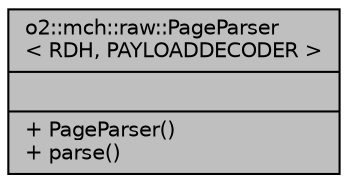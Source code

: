 digraph "o2::mch::raw::PageParser&lt; RDH, PAYLOADDECODER &gt;"
{
 // INTERACTIVE_SVG=YES
  bgcolor="transparent";
  edge [fontname="Helvetica",fontsize="10",labelfontname="Helvetica",labelfontsize="10"];
  node [fontname="Helvetica",fontsize="10",shape=record];
  Node1 [label="{o2::mch::raw::PageParser\l\< RDH, PAYLOADDECODER \>\n||+ PageParser()\l+ parse()\l}",height=0.2,width=0.4,color="black", fillcolor="grey75", style="filled", fontcolor="black"];
}
